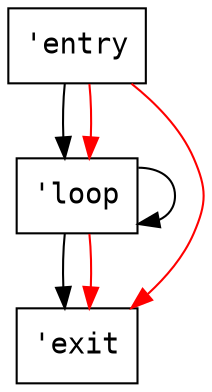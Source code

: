 digraph {
    fontname = monospace
    node [shape=box, fontname=monospace]

    entry -> loop
    loop -> loop
    loop -> exit

    entry -> loop [color=red]
    entry -> exit [color=red]
    loop -> exit [color=red]

    entry [label="'entry"]
    loop [label="'loop"]
    exit [label="'exit"]
}
